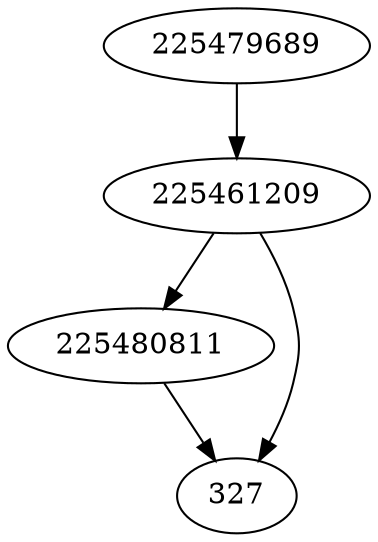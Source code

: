 strict digraph  {
225479689;
225480811;
225461209;
327;
225479689 -> 225461209;
225480811 -> 327;
225461209 -> 327;
225461209 -> 225480811;
}

